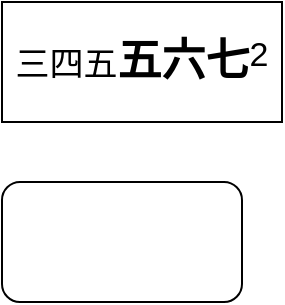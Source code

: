 <mxfile version="26.0.11">
  <diagram name="第 1 页" id="5Q0Qt1HokoOWDl_PUnHE">
    <mxGraphModel dx="1050" dy="541" grid="1" gridSize="10" guides="1" tooltips="1" connect="1" arrows="1" fold="1" page="1" pageScale="1" pageWidth="827" pageHeight="1169" math="0" shadow="0">
      <root>
        <mxCell id="0" />
        <mxCell id="1" parent="0" />
        <mxCell id="WxLeQ9px82hW9mmf8vdy-1" value="&lt;span style=&quot;font-size: 17px;&quot;&gt;三四五&lt;/span&gt;&lt;b style=&quot;&quot;&gt;&lt;font style=&quot;font-size: 22px;&quot;&gt;五六七&lt;/font&gt;&lt;/b&gt;&lt;sup style=&quot;font-size: 17px;&quot;&gt;2&lt;/sup&gt;" style="rounded=0;whiteSpace=wrap;html=1;" vertex="1" parent="1">
          <mxGeometry x="90" y="250" width="140" height="60" as="geometry" />
        </mxCell>
        <mxCell id="WxLeQ9px82hW9mmf8vdy-2" value="" style="rounded=1;whiteSpace=wrap;html=1;" vertex="1" parent="1">
          <mxGeometry x="90" y="340" width="120" height="60" as="geometry" />
        </mxCell>
      </root>
    </mxGraphModel>
  </diagram>
</mxfile>
